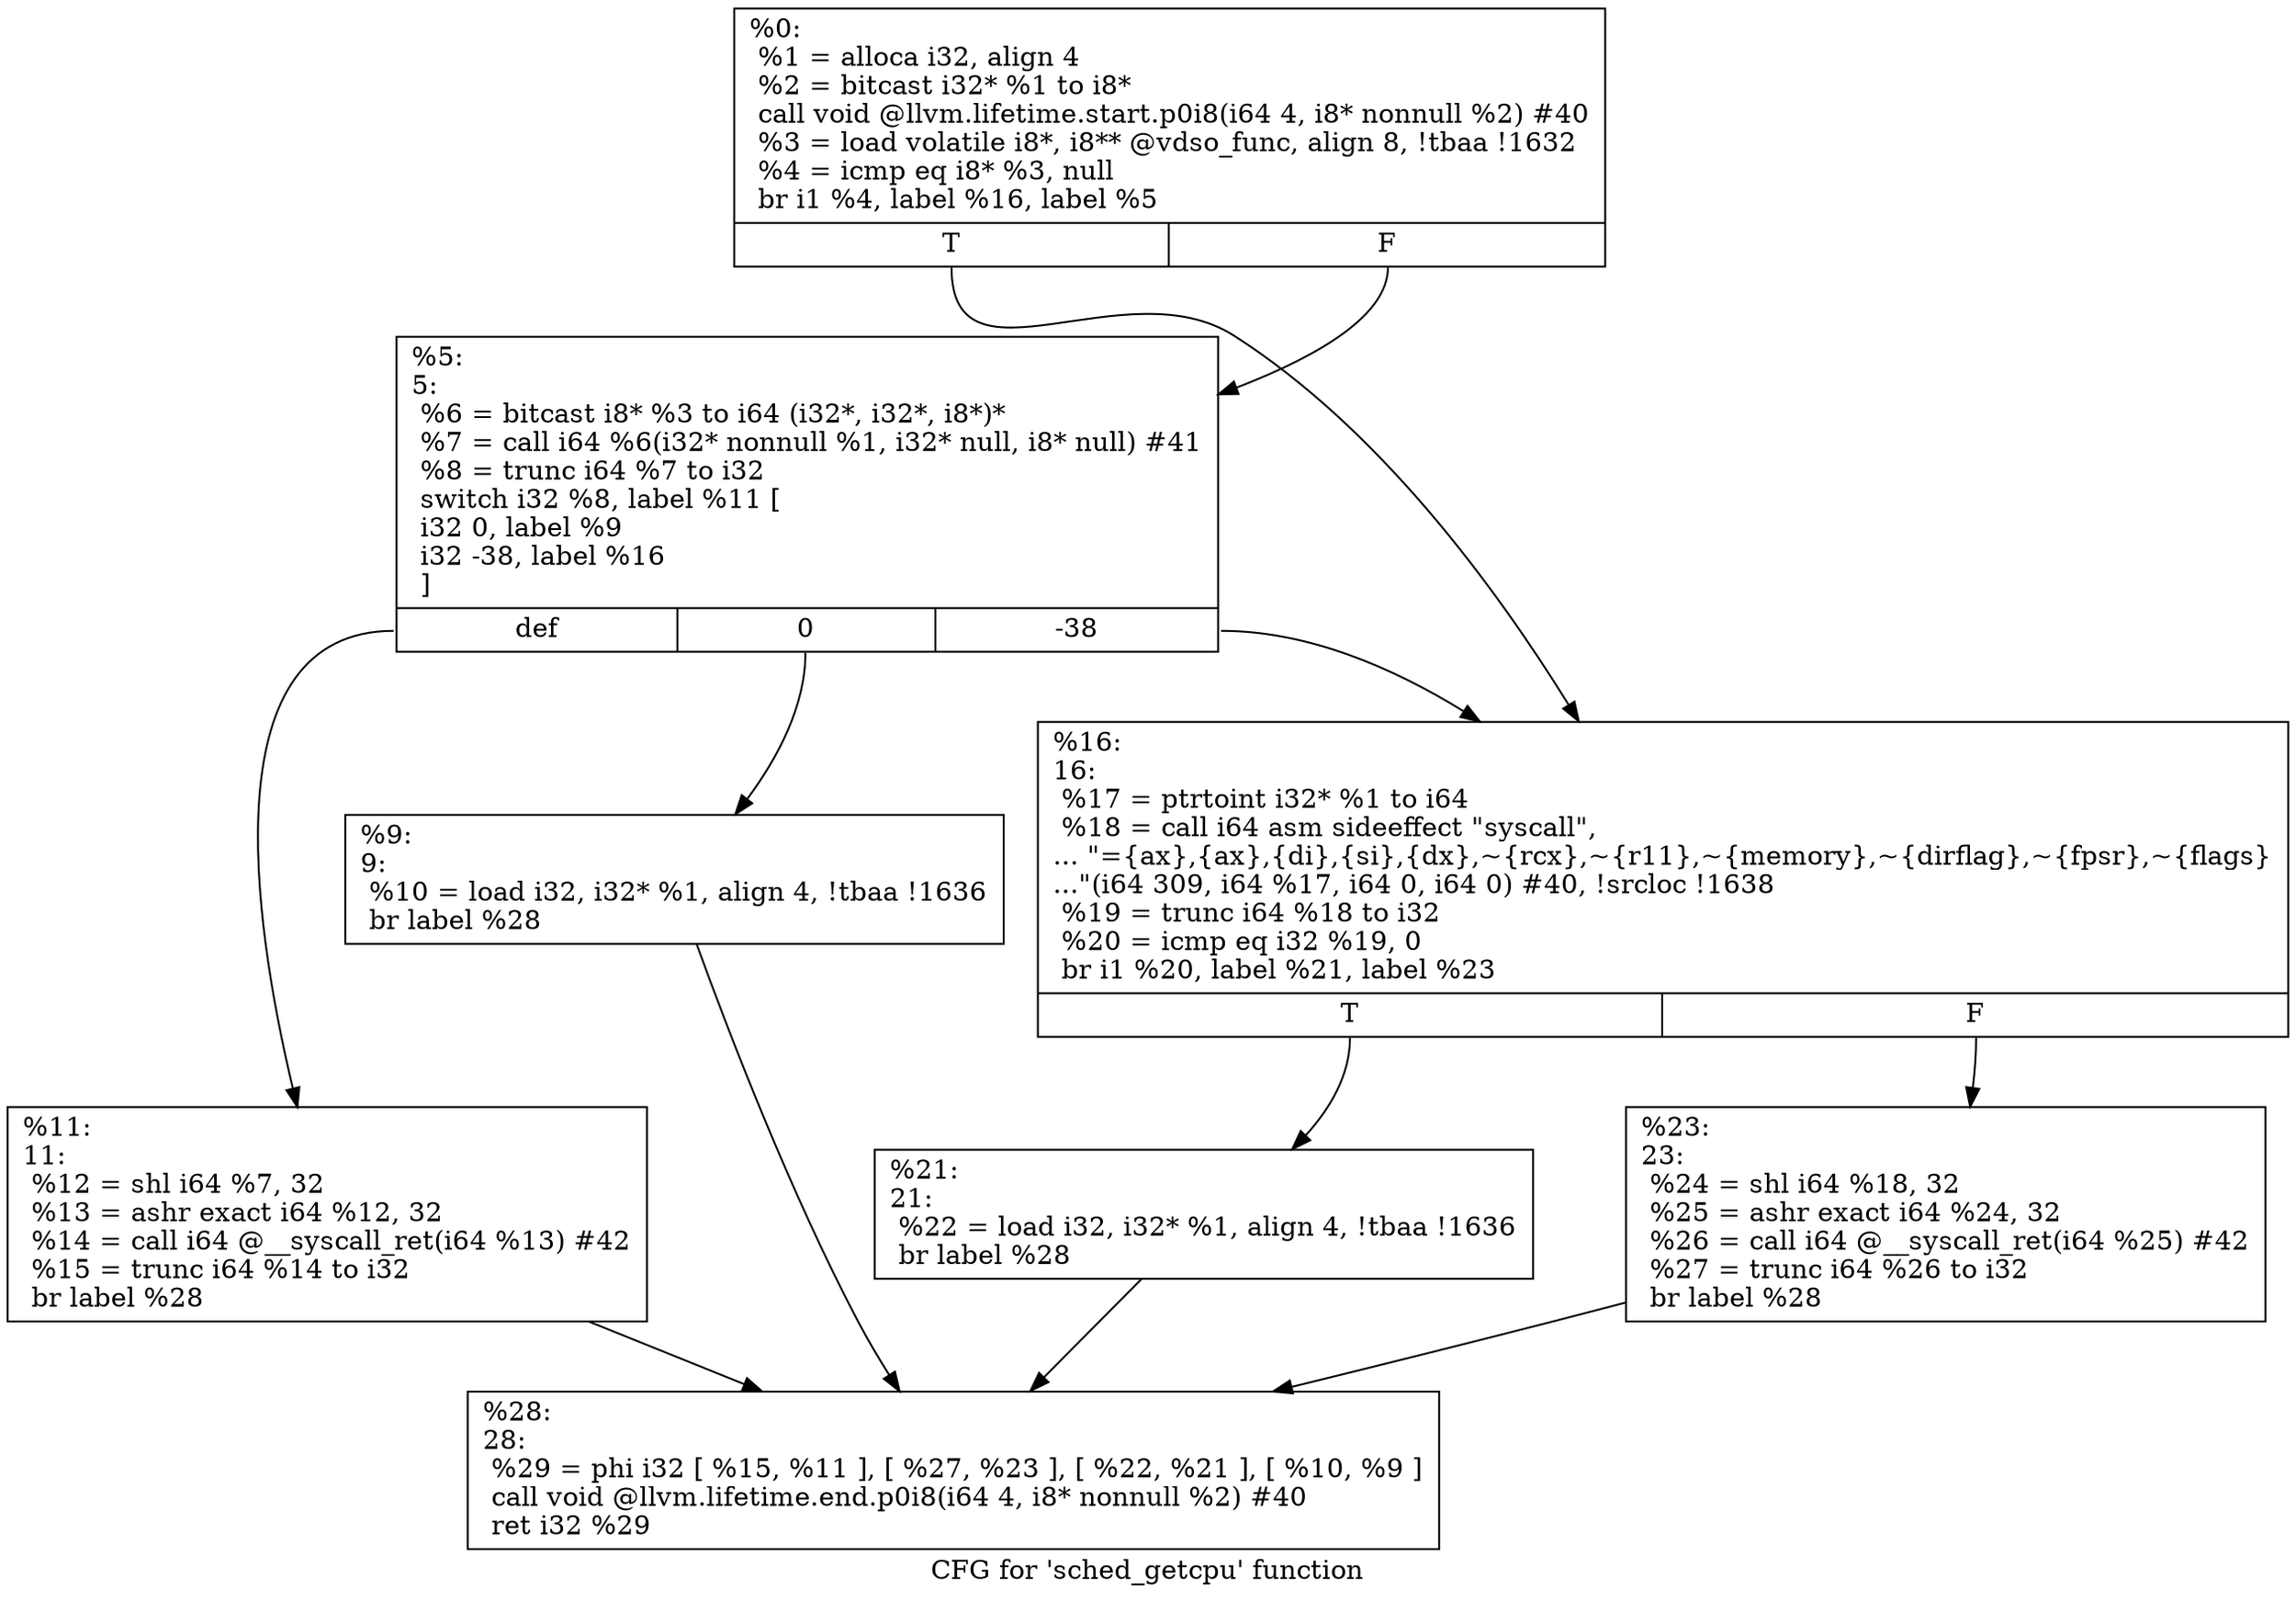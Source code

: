digraph "CFG for 'sched_getcpu' function" {
	label="CFG for 'sched_getcpu' function";

	Node0x1a8e070 [shape=record,label="{%0:\l  %1 = alloca i32, align 4\l  %2 = bitcast i32* %1 to i8*\l  call void @llvm.lifetime.start.p0i8(i64 4, i8* nonnull %2) #40\l  %3 = load volatile i8*, i8** @vdso_func, align 8, !tbaa !1632\l  %4 = icmp eq i8* %3, null\l  br i1 %4, label %16, label %5\l|{<s0>T|<s1>F}}"];
	Node0x1a8e070:s0 -> Node0x1a8e1b0;
	Node0x1a8e070:s1 -> Node0x1a8e0c0;
	Node0x1a8e0c0 [shape=record,label="{%5:\l5:                                                \l  %6 = bitcast i8* %3 to i64 (i32*, i32*, i8*)*\l  %7 = call i64 %6(i32* nonnull %1, i32* null, i8* null) #41\l  %8 = trunc i64 %7 to i32\l  switch i32 %8, label %11 [\l    i32 0, label %9\l    i32 -38, label %16\l  ]\l|{<s0>def|<s1>0|<s2>-38}}"];
	Node0x1a8e0c0:s0 -> Node0x1a8e160;
	Node0x1a8e0c0:s1 -> Node0x1a8e110;
	Node0x1a8e0c0:s2 -> Node0x1a8e1b0;
	Node0x1a8e110 [shape=record,label="{%9:\l9:                                                \l  %10 = load i32, i32* %1, align 4, !tbaa !1636\l  br label %28\l}"];
	Node0x1a8e110 -> Node0x1a8e2a0;
	Node0x1a8e160 [shape=record,label="{%11:\l11:                                               \l  %12 = shl i64 %7, 32\l  %13 = ashr exact i64 %12, 32\l  %14 = call i64 @__syscall_ret(i64 %13) #42\l  %15 = trunc i64 %14 to i32\l  br label %28\l}"];
	Node0x1a8e160 -> Node0x1a8e2a0;
	Node0x1a8e1b0 [shape=record,label="{%16:\l16:                                               \l  %17 = ptrtoint i32* %1 to i64\l  %18 = call i64 asm sideeffect \"syscall\",\l... \"=\{ax\},\{ax\},\{di\},\{si\},\{dx\},~\{rcx\},~\{r11\},~\{memory\},~\{dirflag\},~\{fpsr\},~\{flags\}\l...\"(i64 309, i64 %17, i64 0, i64 0) #40, !srcloc !1638\l  %19 = trunc i64 %18 to i32\l  %20 = icmp eq i32 %19, 0\l  br i1 %20, label %21, label %23\l|{<s0>T|<s1>F}}"];
	Node0x1a8e1b0:s0 -> Node0x1a8e200;
	Node0x1a8e1b0:s1 -> Node0x1a8e250;
	Node0x1a8e200 [shape=record,label="{%21:\l21:                                               \l  %22 = load i32, i32* %1, align 4, !tbaa !1636\l  br label %28\l}"];
	Node0x1a8e200 -> Node0x1a8e2a0;
	Node0x1a8e250 [shape=record,label="{%23:\l23:                                               \l  %24 = shl i64 %18, 32\l  %25 = ashr exact i64 %24, 32\l  %26 = call i64 @__syscall_ret(i64 %25) #42\l  %27 = trunc i64 %26 to i32\l  br label %28\l}"];
	Node0x1a8e250 -> Node0x1a8e2a0;
	Node0x1a8e2a0 [shape=record,label="{%28:\l28:                                               \l  %29 = phi i32 [ %15, %11 ], [ %27, %23 ], [ %22, %21 ], [ %10, %9 ]\l  call void @llvm.lifetime.end.p0i8(i64 4, i8* nonnull %2) #40\l  ret i32 %29\l}"];
}
